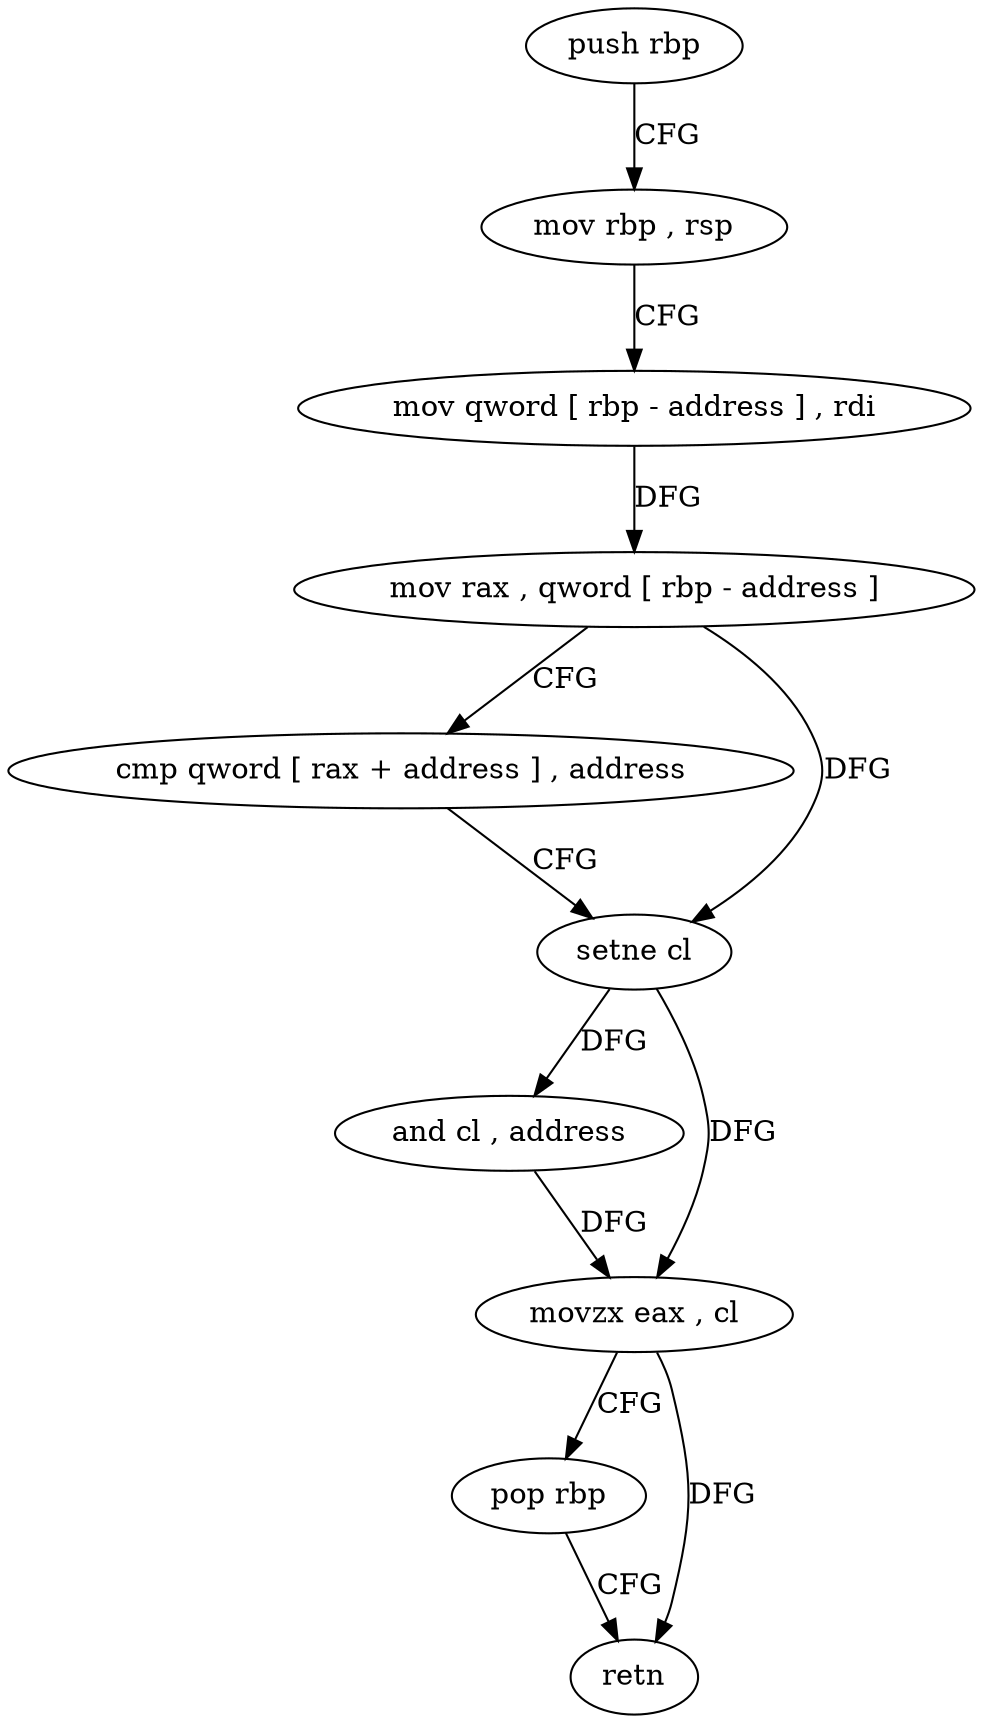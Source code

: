 digraph "func" {
"4239952" [label = "push rbp" ]
"4239953" [label = "mov rbp , rsp" ]
"4239956" [label = "mov qword [ rbp - address ] , rdi" ]
"4239960" [label = "mov rax , qword [ rbp - address ]" ]
"4239964" [label = "cmp qword [ rax + address ] , address" ]
"4239969" [label = "setne cl" ]
"4239972" [label = "and cl , address" ]
"4239975" [label = "movzx eax , cl" ]
"4239978" [label = "pop rbp" ]
"4239979" [label = "retn" ]
"4239952" -> "4239953" [ label = "CFG" ]
"4239953" -> "4239956" [ label = "CFG" ]
"4239956" -> "4239960" [ label = "DFG" ]
"4239960" -> "4239964" [ label = "CFG" ]
"4239960" -> "4239969" [ label = "DFG" ]
"4239964" -> "4239969" [ label = "CFG" ]
"4239969" -> "4239972" [ label = "DFG" ]
"4239969" -> "4239975" [ label = "DFG" ]
"4239972" -> "4239975" [ label = "DFG" ]
"4239975" -> "4239978" [ label = "CFG" ]
"4239975" -> "4239979" [ label = "DFG" ]
"4239978" -> "4239979" [ label = "CFG" ]
}
